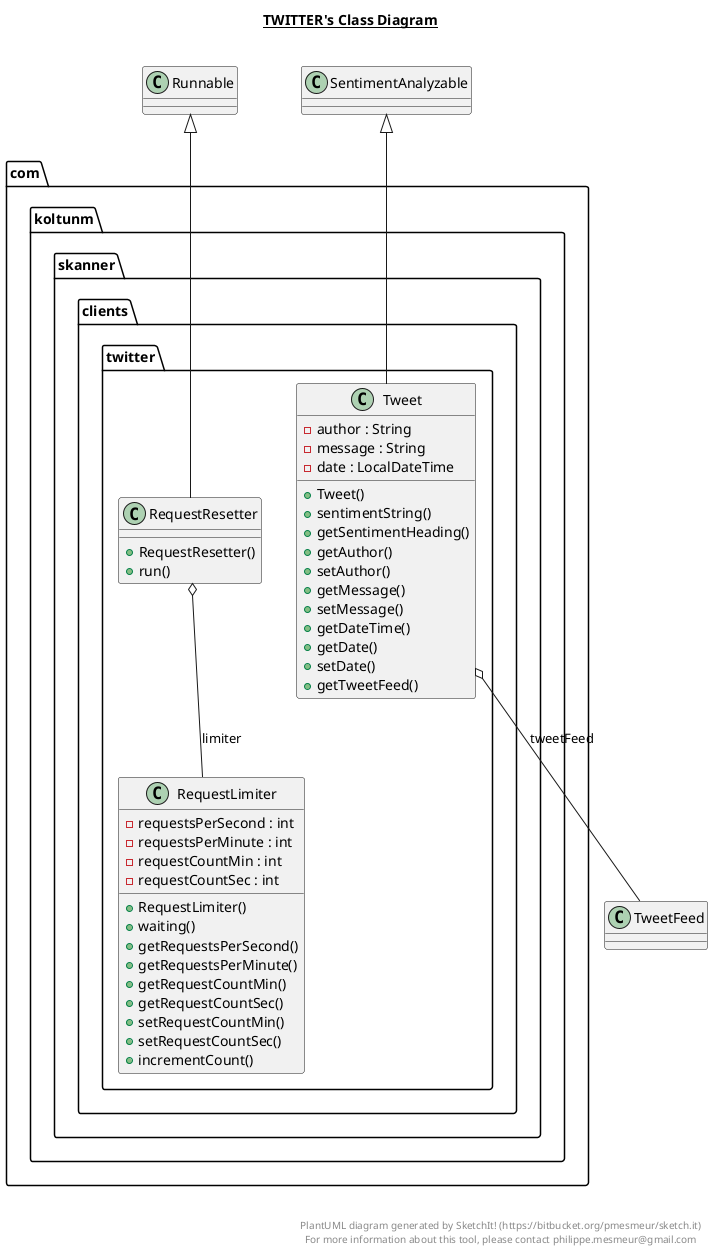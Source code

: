 @startuml

title __TWITTER's Class Diagram__\n

  package com.koltunm.skanner {
    package com.koltunm.skanner.clients {
      package com.koltunm.skanner.clients.twitter {
        class RequestLimiter {
            - requestsPerSecond : int
            - requestsPerMinute : int
            - requestCountMin : int
            - requestCountSec : int
            + RequestLimiter()
            + waiting()
            + getRequestsPerSecond()
            + getRequestsPerMinute()
            + getRequestCountMin()
            + getRequestCountSec()
            + setRequestCountMin()
            + setRequestCountSec()
            + incrementCount()
        }
      }
    }
  }
  

  package com.koltunm.skanner {
    package com.koltunm.skanner.clients {
      package com.koltunm.skanner.clients.twitter {
        class RequestResetter {
            + RequestResetter()
            + run()
        }
      }
    }
  }
  

  package com.koltunm.skanner {
    package com.koltunm.skanner.clients {
      package com.koltunm.skanner.clients.twitter {
        class Tweet {
            - author : String
            - message : String
            - date : LocalDateTime
            + Tweet()
            + sentimentString()
            + getSentimentHeading()
            + getAuthor()
            + setAuthor()
            + getMessage()
            + setMessage()
            + getDateTime()
            + getDate()
            + setDate()
            + getTweetFeed()
        }
      }
    }
  }
  

  RequestResetter -up-|> Runnable
  RequestResetter o-- RequestLimiter : limiter
  Tweet -up-|> SentimentAnalyzable
  Tweet o-- TweetFeed : tweetFeed


right footer


PlantUML diagram generated by SketchIt! (https://bitbucket.org/pmesmeur/sketch.it)
For more information about this tool, please contact philippe.mesmeur@gmail.com
endfooter

@enduml
